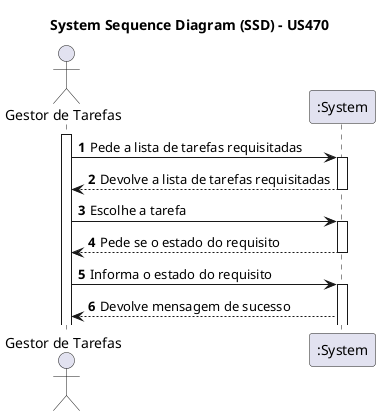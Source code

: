 @startuml
skinparam packageStyle rectangle
skinparam shadowing false

title System Sequence Diagram (SSD) - US470

autonumber

actor "Gestor de Tarefas" as Admin
participant ":System" as System

activate Admin

        Admin -> System : Pede a lista de tarefas requisitadas
    activate System

        System --> Admin : Devolve a lista de tarefas requisitadas
    deactivate System
    
            Admin -> System : Escolhe a tarefa
        activate System
            
                System --> Admin : Pede se o estado do requisito
            deactivate System
            
                    Admin -> System : Informa o estado do requisito
                activate System
                System --> Admin : Devolve mensagem de sucesso
    

@enduml